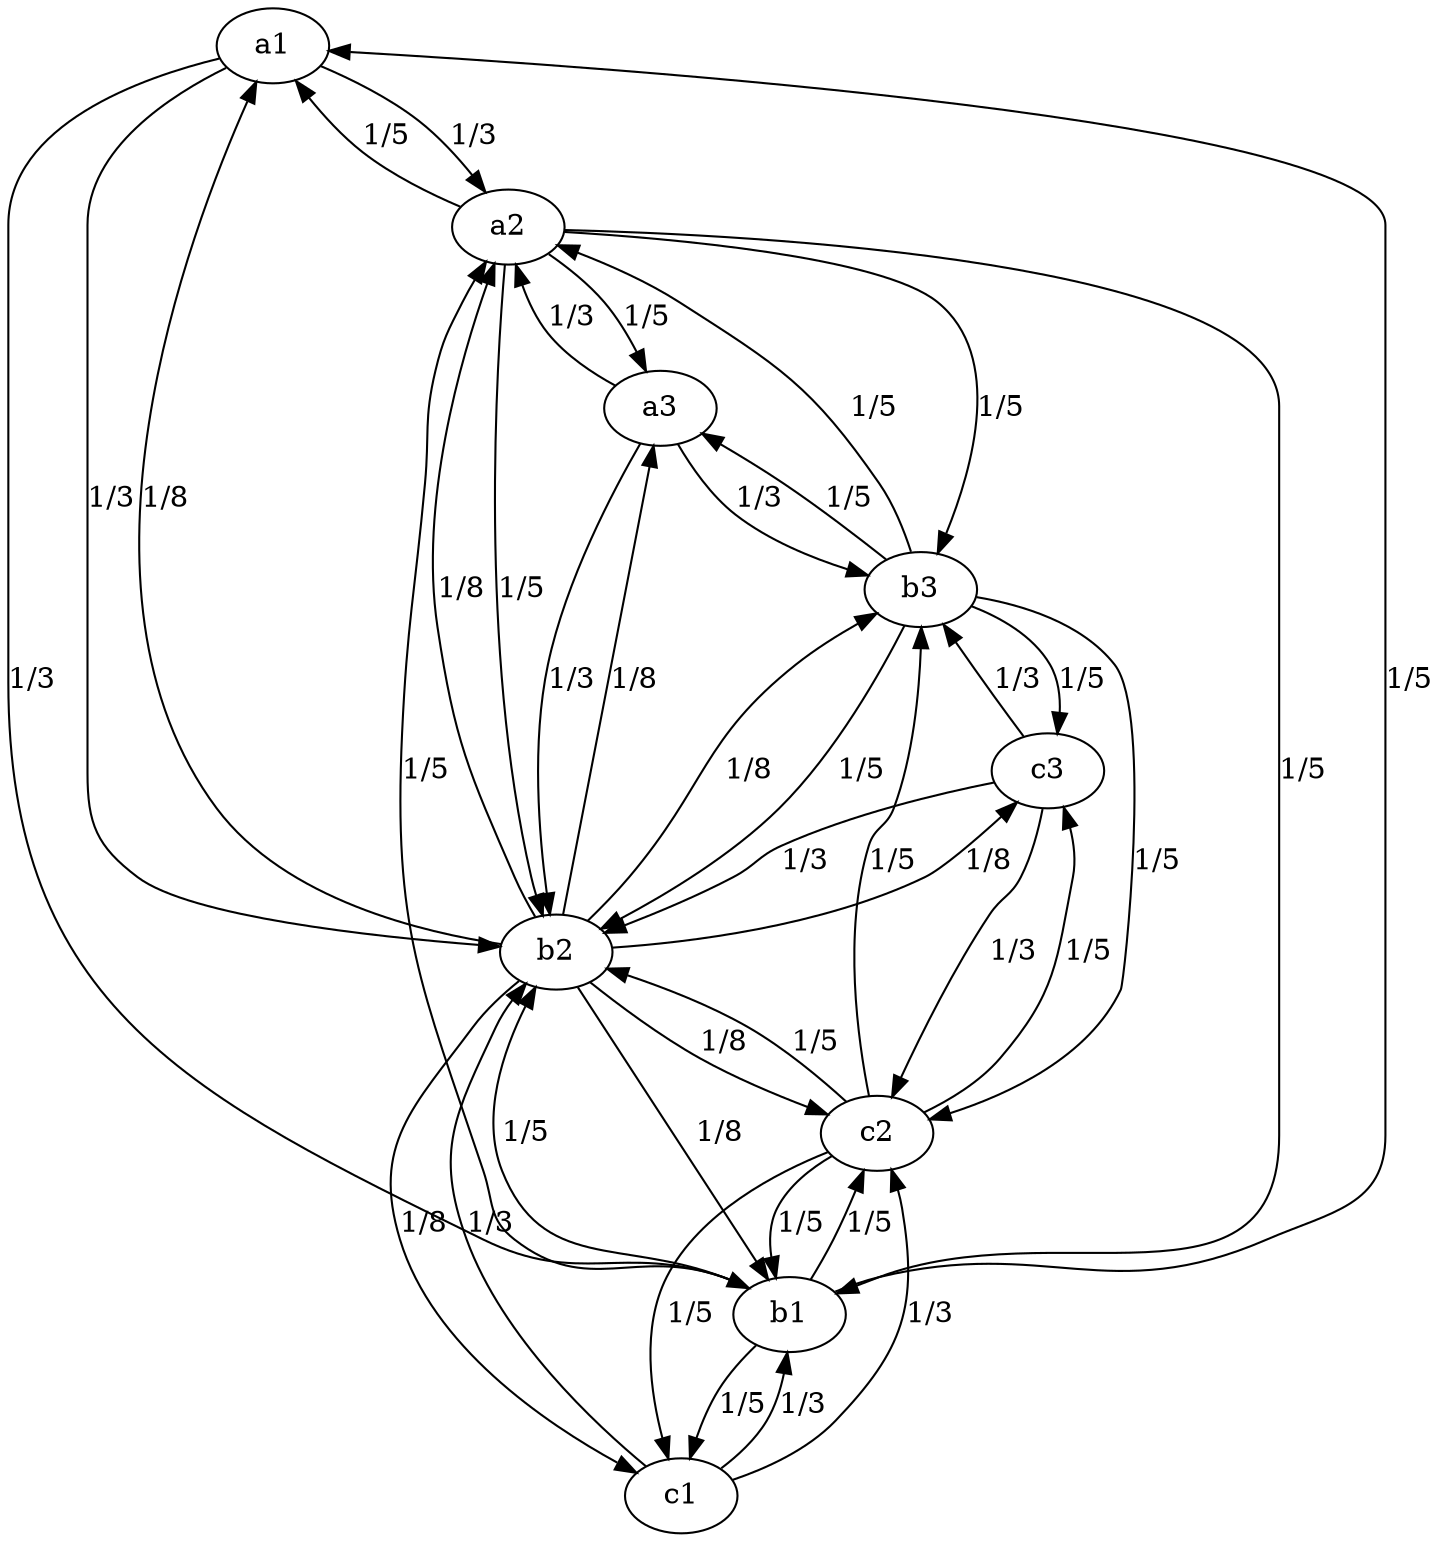 digraph king {

        a1 -> { a2, b1, b2 } [label="1/3" ];
        b1 -> {a1, c1, a2, b2, c2 } [label="1/5" ];
        c1 -> {b1, b2, c2 } [label="1/3" ];

        a2 -> {a1,b1,b2,b3,a3} [label="1/5"];
        b2 -> {a1,b1,c1,a2,c2,a3,b3,c3 } [label="1/8"];
        c2 -> {b1,c1,b2,b3,c3 } [label="1/5"];

        a3 -> {a2, b3, b2 } [label="1/3" ];
        b3 -> {b2,a3,a2,c3,c2} [label="1/5" ];
        c3 -> {c2,b3,b2} [label="1/3" ];
}
